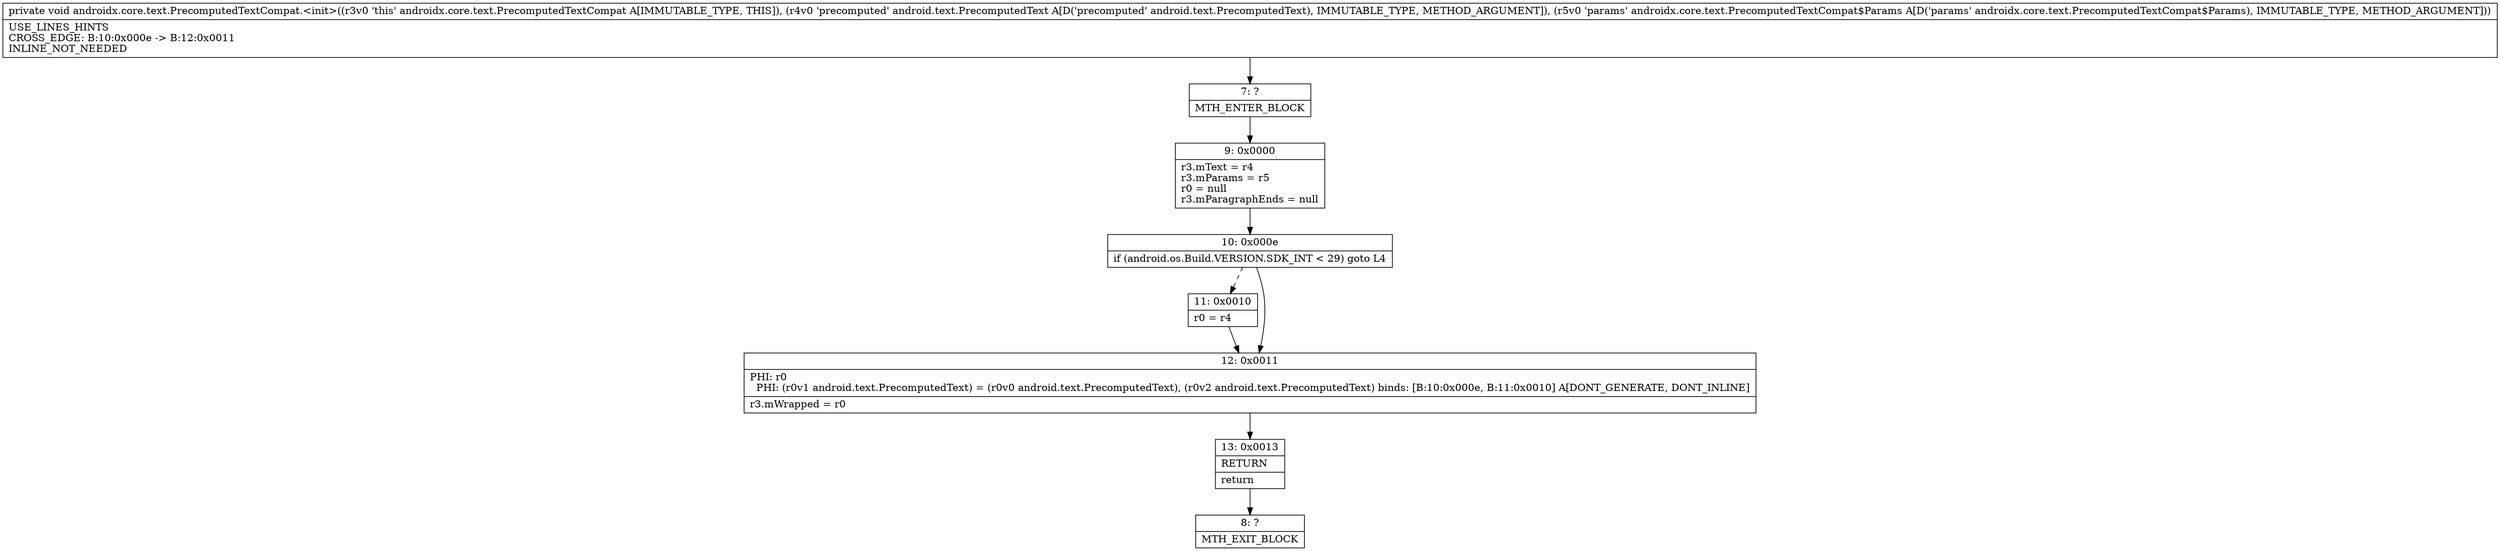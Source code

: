 digraph "CFG forandroidx.core.text.PrecomputedTextCompat.\<init\>(Landroid\/text\/PrecomputedText;Landroidx\/core\/text\/PrecomputedTextCompat$Params;)V" {
Node_7 [shape=record,label="{7\:\ ?|MTH_ENTER_BLOCK\l}"];
Node_9 [shape=record,label="{9\:\ 0x0000|r3.mText = r4\lr3.mParams = r5\lr0 = null\lr3.mParagraphEnds = null\l}"];
Node_10 [shape=record,label="{10\:\ 0x000e|if (android.os.Build.VERSION.SDK_INT \< 29) goto L4\l}"];
Node_11 [shape=record,label="{11\:\ 0x0010|r0 = r4\l}"];
Node_12 [shape=record,label="{12\:\ 0x0011|PHI: r0 \l  PHI: (r0v1 android.text.PrecomputedText) = (r0v0 android.text.PrecomputedText), (r0v2 android.text.PrecomputedText) binds: [B:10:0x000e, B:11:0x0010] A[DONT_GENERATE, DONT_INLINE]\l|r3.mWrapped = r0\l}"];
Node_13 [shape=record,label="{13\:\ 0x0013|RETURN\l|return\l}"];
Node_8 [shape=record,label="{8\:\ ?|MTH_EXIT_BLOCK\l}"];
MethodNode[shape=record,label="{private void androidx.core.text.PrecomputedTextCompat.\<init\>((r3v0 'this' androidx.core.text.PrecomputedTextCompat A[IMMUTABLE_TYPE, THIS]), (r4v0 'precomputed' android.text.PrecomputedText A[D('precomputed' android.text.PrecomputedText), IMMUTABLE_TYPE, METHOD_ARGUMENT]), (r5v0 'params' androidx.core.text.PrecomputedTextCompat$Params A[D('params' androidx.core.text.PrecomputedTextCompat$Params), IMMUTABLE_TYPE, METHOD_ARGUMENT]))  | USE_LINES_HINTS\lCROSS_EDGE: B:10:0x000e \-\> B:12:0x0011\lINLINE_NOT_NEEDED\l}"];
MethodNode -> Node_7;Node_7 -> Node_9;
Node_9 -> Node_10;
Node_10 -> Node_11[style=dashed];
Node_10 -> Node_12;
Node_11 -> Node_12;
Node_12 -> Node_13;
Node_13 -> Node_8;
}

